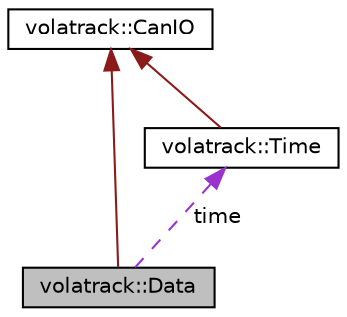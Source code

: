 digraph "volatrack::Data"
{
 // LATEX_PDF_SIZE
  edge [fontname="Helvetica",fontsize="10",labelfontname="Helvetica",labelfontsize="10"];
  node [fontname="Helvetica",fontsize="10",shape=record];
  Node1 [label="volatrack::Data",height=0.2,width=0.4,color="black", fillcolor="grey75", style="filled", fontcolor="black",tooltip="The Data class stores all data together."];
  Node2 -> Node1 [dir="back",color="firebrick4",fontsize="10",style="solid",fontname="Helvetica"];
  Node2 [label="volatrack::CanIO",height=0.2,width=0.4,color="black", fillcolor="white", style="filled",URL="$structvolatrack_1_1CanIO.html",tooltip=" "];
  Node3 -> Node1 [dir="back",color="darkorchid3",fontsize="10",style="dashed",label=" time" ,fontname="Helvetica"];
  Node3 [label="volatrack::Time",height=0.2,width=0.4,color="black", fillcolor="white", style="filled",URL="$classvolatrack_1_1Time.html",tooltip="Time tracker - includes current time and may include additional info."];
  Node2 -> Node3 [dir="back",color="firebrick4",fontsize="10",style="solid",fontname="Helvetica"];
}

